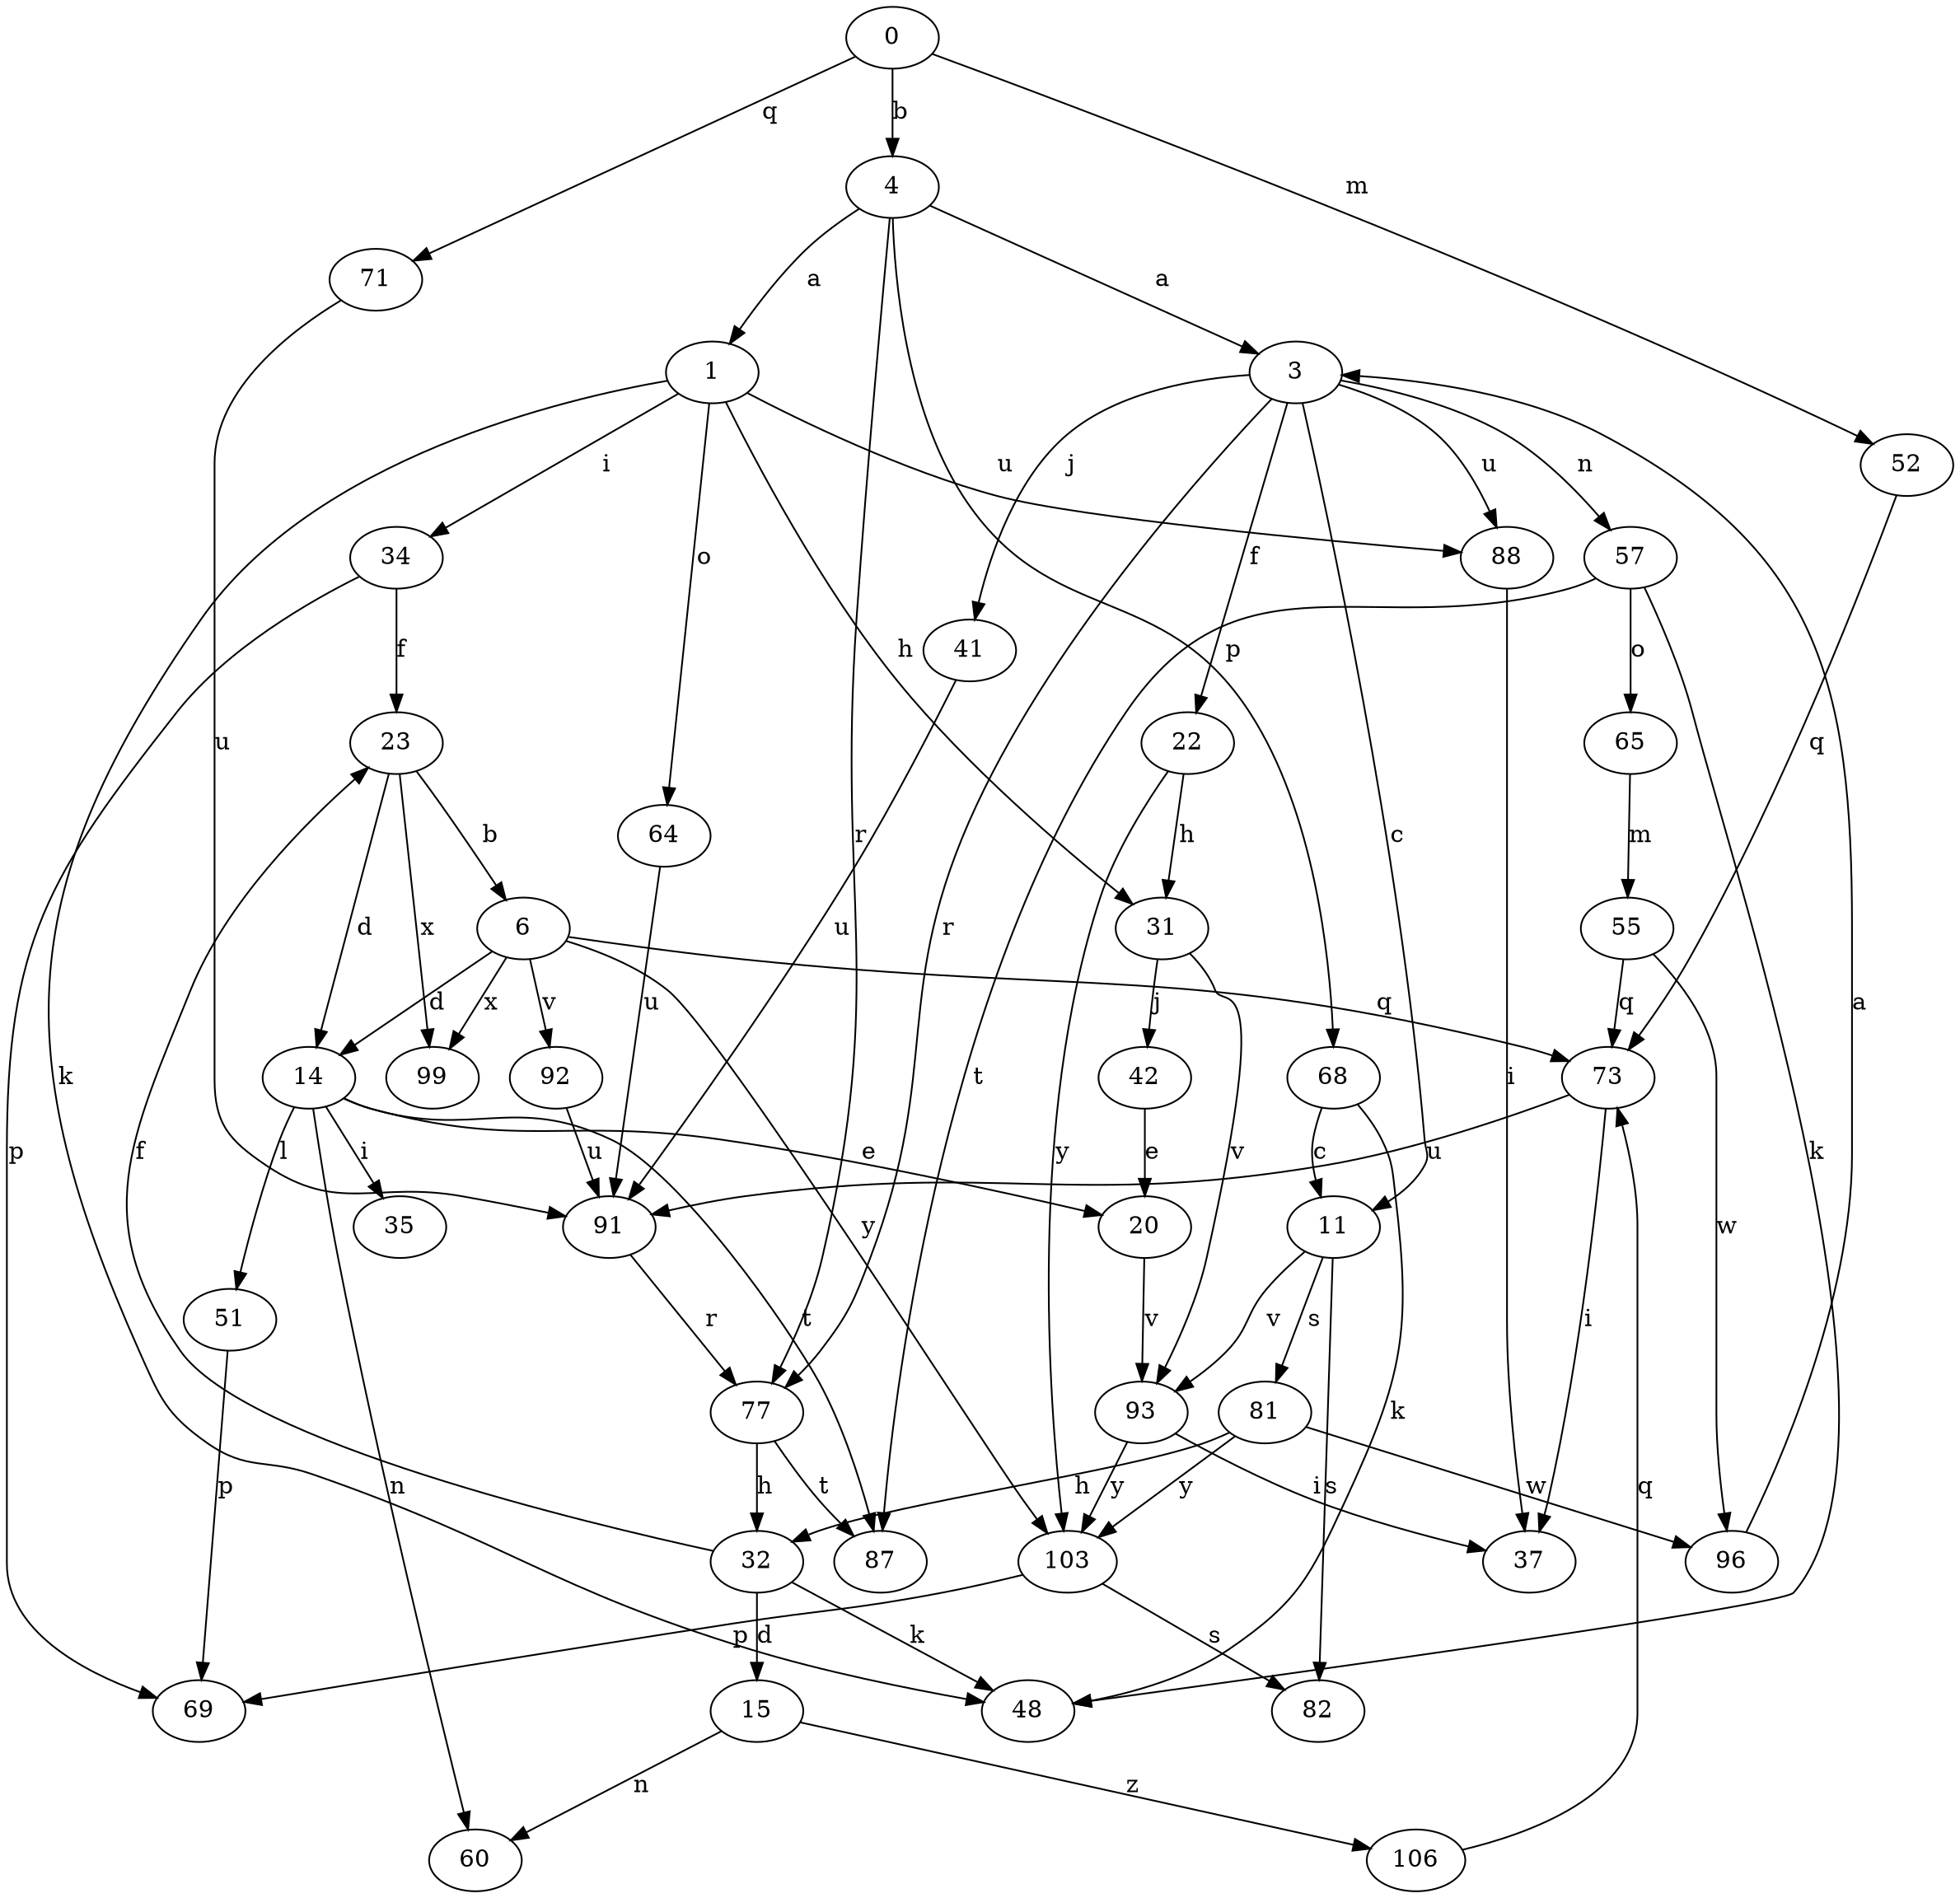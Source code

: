 strict digraph  {
0;
1;
3;
4;
6;
11;
14;
15;
20;
22;
23;
31;
32;
34;
35;
37;
41;
42;
48;
51;
52;
55;
57;
60;
64;
65;
68;
69;
71;
73;
77;
81;
82;
87;
88;
91;
92;
93;
96;
99;
103;
106;
0 -> 4  [label=b];
0 -> 52  [label=m];
0 -> 71  [label=q];
1 -> 31  [label=h];
1 -> 34  [label=i];
1 -> 48  [label=k];
1 -> 64  [label=o];
1 -> 88  [label=u];
3 -> 11  [label=c];
3 -> 22  [label=f];
3 -> 41  [label=j];
3 -> 57  [label=n];
3 -> 77  [label=r];
3 -> 88  [label=u];
4 -> 1  [label=a];
4 -> 3  [label=a];
4 -> 68  [label=p];
4 -> 77  [label=r];
6 -> 14  [label=d];
6 -> 73  [label=q];
6 -> 92  [label=v];
6 -> 99  [label=x];
6 -> 103  [label=y];
11 -> 81  [label=s];
11 -> 82  [label=s];
11 -> 93  [label=v];
14 -> 20  [label=e];
14 -> 35  [label=i];
14 -> 51  [label=l];
14 -> 60  [label=n];
14 -> 87  [label=t];
15 -> 60  [label=n];
15 -> 106  [label=z];
20 -> 93  [label=v];
22 -> 31  [label=h];
22 -> 103  [label=y];
23 -> 6  [label=b];
23 -> 14  [label=d];
23 -> 99  [label=x];
31 -> 42  [label=j];
31 -> 93  [label=v];
32 -> 15  [label=d];
32 -> 23  [label=f];
32 -> 48  [label=k];
34 -> 23  [label=f];
34 -> 69  [label=p];
41 -> 91  [label=u];
42 -> 20  [label=e];
51 -> 69  [label=p];
52 -> 73  [label=q];
55 -> 73  [label=q];
55 -> 96  [label=w];
57 -> 48  [label=k];
57 -> 65  [label=o];
57 -> 87  [label=t];
64 -> 91  [label=u];
65 -> 55  [label=m];
68 -> 11  [label=c];
68 -> 48  [label=k];
71 -> 91  [label=u];
73 -> 37  [label=i];
73 -> 91  [label=u];
77 -> 32  [label=h];
77 -> 87  [label=t];
81 -> 32  [label=h];
81 -> 96  [label=w];
81 -> 103  [label=y];
88 -> 37  [label=i];
91 -> 77  [label=r];
92 -> 91  [label=u];
93 -> 37  [label=i];
93 -> 103  [label=y];
96 -> 3  [label=a];
103 -> 69  [label=p];
103 -> 82  [label=s];
106 -> 73  [label=q];
}
